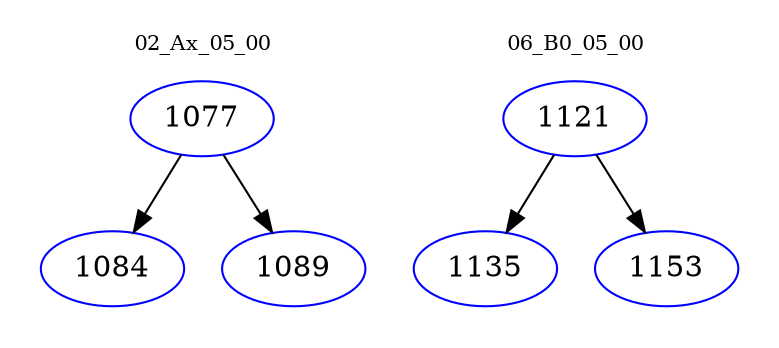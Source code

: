 digraph{
subgraph cluster_0 {
color = white
label = "02_Ax_05_00";
fontsize=10;
T0_1077 [label="1077", color="blue"]
T0_1077 -> T0_1084 [color="black"]
T0_1084 [label="1084", color="blue"]
T0_1077 -> T0_1089 [color="black"]
T0_1089 [label="1089", color="blue"]
}
subgraph cluster_1 {
color = white
label = "06_B0_05_00";
fontsize=10;
T1_1121 [label="1121", color="blue"]
T1_1121 -> T1_1135 [color="black"]
T1_1135 [label="1135", color="blue"]
T1_1121 -> T1_1153 [color="black"]
T1_1153 [label="1153", color="blue"]
}
}
